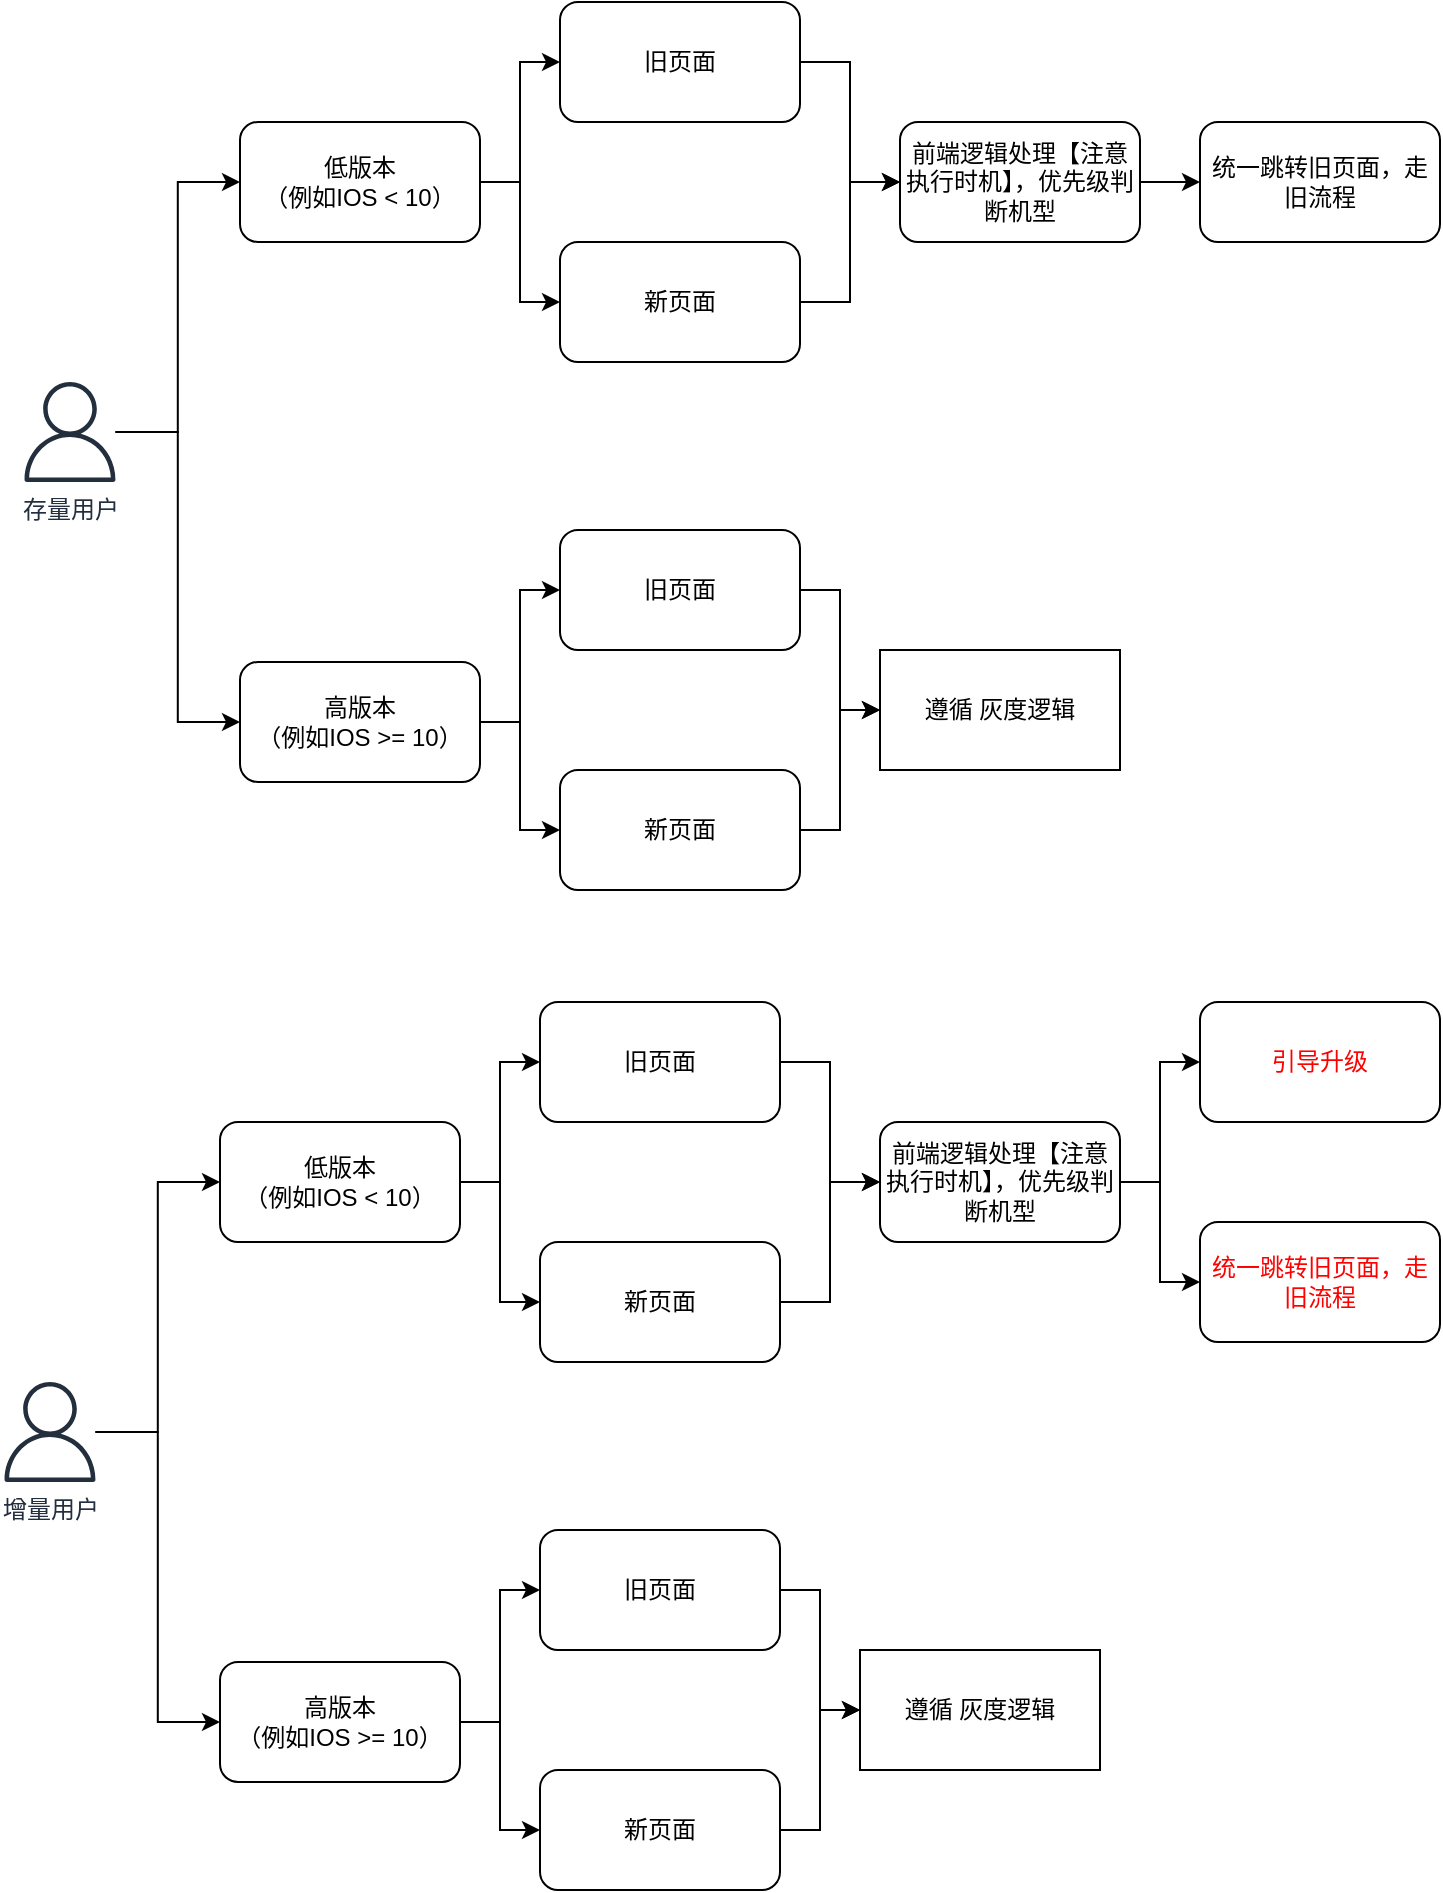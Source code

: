 <mxfile version="20.8.23" type="github">
  <diagram name="第 1 页" id="GjBEDHpOoYwPvvLWHBtA">
    <mxGraphModel dx="905" dy="1735" grid="1" gridSize="10" guides="1" tooltips="1" connect="1" arrows="1" fold="1" page="1" pageScale="1" pageWidth="827" pageHeight="1169" math="0" shadow="0">
      <root>
        <mxCell id="0" />
        <mxCell id="1" parent="0" />
        <mxCell id="6syj6s5cMVSccxYBOCFn-93" value="" style="group" vertex="1" connectable="0" parent="1">
          <mxGeometry x="80" y="370" width="720" height="444" as="geometry" />
        </mxCell>
        <mxCell id="6syj6s5cMVSccxYBOCFn-72" value="增量用户" style="sketch=0;outlineConnect=0;fontColor=#232F3E;gradientColor=none;fillColor=#232F3D;strokeColor=none;dashed=0;verticalLabelPosition=bottom;verticalAlign=top;align=center;html=1;fontSize=12;fontStyle=0;aspect=fixed;pointerEvents=1;shape=mxgraph.aws4.user;" vertex="1" parent="6syj6s5cMVSccxYBOCFn-93">
          <mxGeometry y="190" width="50" height="50" as="geometry" />
        </mxCell>
        <mxCell id="6syj6s5cMVSccxYBOCFn-75" value="低版本&lt;br&gt;（例如IOS &amp;lt; 10）" style="rounded=1;whiteSpace=wrap;html=1;" vertex="1" parent="6syj6s5cMVSccxYBOCFn-93">
          <mxGeometry x="110" y="60" width="120" height="60" as="geometry" />
        </mxCell>
        <mxCell id="6syj6s5cMVSccxYBOCFn-70" value="" style="edgeStyle=orthogonalEdgeStyle;rounded=0;orthogonalLoop=1;jettySize=auto;html=1;entryX=0;entryY=0.5;entryDx=0;entryDy=0;" edge="1" parent="6syj6s5cMVSccxYBOCFn-93" source="6syj6s5cMVSccxYBOCFn-72" target="6syj6s5cMVSccxYBOCFn-75">
          <mxGeometry relative="1" as="geometry">
            <mxPoint x="110" y="289" as="targetPoint" />
          </mxGeometry>
        </mxCell>
        <mxCell id="6syj6s5cMVSccxYBOCFn-78" value="高版本&lt;br&gt;（例如IOS &amp;gt;= 10）" style="rounded=1;whiteSpace=wrap;html=1;" vertex="1" parent="6syj6s5cMVSccxYBOCFn-93">
          <mxGeometry x="110" y="330" width="120" height="60" as="geometry" />
        </mxCell>
        <mxCell id="6syj6s5cMVSccxYBOCFn-71" style="edgeStyle=orthogonalEdgeStyle;rounded=0;orthogonalLoop=1;jettySize=auto;html=1;entryX=0;entryY=0.5;entryDx=0;entryDy=0;" edge="1" parent="6syj6s5cMVSccxYBOCFn-93" source="6syj6s5cMVSccxYBOCFn-72" target="6syj6s5cMVSccxYBOCFn-78">
          <mxGeometry relative="1" as="geometry" />
        </mxCell>
        <mxCell id="6syj6s5cMVSccxYBOCFn-80" value="前端逻辑处理【注意执行时机】，优先级判断机型" style="rounded=1;whiteSpace=wrap;html=1;" vertex="1" parent="6syj6s5cMVSccxYBOCFn-93">
          <mxGeometry x="440" y="60" width="120" height="60" as="geometry" />
        </mxCell>
        <mxCell id="6syj6s5cMVSccxYBOCFn-81" value="&lt;font color=&quot;#ff0000&quot;&gt;引导升级&lt;/font&gt;" style="rounded=1;whiteSpace=wrap;html=1;" vertex="1" parent="6syj6s5cMVSccxYBOCFn-93">
          <mxGeometry x="600" width="120" height="60" as="geometry" />
        </mxCell>
        <mxCell id="6syj6s5cMVSccxYBOCFn-79" value="" style="edgeStyle=orthogonalEdgeStyle;rounded=0;orthogonalLoop=1;jettySize=auto;html=1;" edge="1" parent="6syj6s5cMVSccxYBOCFn-93" source="6syj6s5cMVSccxYBOCFn-80" target="6syj6s5cMVSccxYBOCFn-81">
          <mxGeometry relative="1" as="geometry" />
        </mxCell>
        <mxCell id="6syj6s5cMVSccxYBOCFn-82" value="遵循 灰度逻辑" style="rounded=1;whiteSpace=wrap;html=1;arcSize=0;" vertex="1" parent="6syj6s5cMVSccxYBOCFn-93">
          <mxGeometry x="430" y="324" width="120" height="60" as="geometry" />
        </mxCell>
        <mxCell id="6syj6s5cMVSccxYBOCFn-83" style="edgeStyle=orthogonalEdgeStyle;rounded=0;orthogonalLoop=1;jettySize=auto;html=1;" edge="1" parent="6syj6s5cMVSccxYBOCFn-93" source="6syj6s5cMVSccxYBOCFn-84" target="6syj6s5cMVSccxYBOCFn-80">
          <mxGeometry relative="1" as="geometry" />
        </mxCell>
        <mxCell id="6syj6s5cMVSccxYBOCFn-84" value="旧页面" style="rounded=1;whiteSpace=wrap;html=1;" vertex="1" parent="6syj6s5cMVSccxYBOCFn-93">
          <mxGeometry x="270" width="120" height="60" as="geometry" />
        </mxCell>
        <mxCell id="6syj6s5cMVSccxYBOCFn-73" style="edgeStyle=orthogonalEdgeStyle;rounded=0;orthogonalLoop=1;jettySize=auto;html=1;entryX=0;entryY=0.5;entryDx=0;entryDy=0;" edge="1" parent="6syj6s5cMVSccxYBOCFn-93" source="6syj6s5cMVSccxYBOCFn-75" target="6syj6s5cMVSccxYBOCFn-84">
          <mxGeometry relative="1" as="geometry" />
        </mxCell>
        <mxCell id="6syj6s5cMVSccxYBOCFn-85" style="edgeStyle=orthogonalEdgeStyle;rounded=0;orthogonalLoop=1;jettySize=auto;html=1;entryX=0;entryY=0.5;entryDx=0;entryDy=0;" edge="1" parent="6syj6s5cMVSccxYBOCFn-93" source="6syj6s5cMVSccxYBOCFn-86" target="6syj6s5cMVSccxYBOCFn-80">
          <mxGeometry relative="1" as="geometry" />
        </mxCell>
        <mxCell id="6syj6s5cMVSccxYBOCFn-86" value="新页面" style="rounded=1;whiteSpace=wrap;html=1;" vertex="1" parent="6syj6s5cMVSccxYBOCFn-93">
          <mxGeometry x="270" y="120" width="120" height="60" as="geometry" />
        </mxCell>
        <mxCell id="6syj6s5cMVSccxYBOCFn-74" style="edgeStyle=orthogonalEdgeStyle;rounded=0;orthogonalLoop=1;jettySize=auto;html=1;entryX=0;entryY=0.5;entryDx=0;entryDy=0;" edge="1" parent="6syj6s5cMVSccxYBOCFn-93" source="6syj6s5cMVSccxYBOCFn-75" target="6syj6s5cMVSccxYBOCFn-86">
          <mxGeometry relative="1" as="geometry" />
        </mxCell>
        <mxCell id="6syj6s5cMVSccxYBOCFn-87" style="edgeStyle=orthogonalEdgeStyle;rounded=0;orthogonalLoop=1;jettySize=auto;html=1;entryX=0;entryY=0.5;entryDx=0;entryDy=0;" edge="1" parent="6syj6s5cMVSccxYBOCFn-93" source="6syj6s5cMVSccxYBOCFn-88" target="6syj6s5cMVSccxYBOCFn-82">
          <mxGeometry relative="1" as="geometry" />
        </mxCell>
        <mxCell id="6syj6s5cMVSccxYBOCFn-88" value="旧页面" style="rounded=1;whiteSpace=wrap;html=1;" vertex="1" parent="6syj6s5cMVSccxYBOCFn-93">
          <mxGeometry x="270" y="264" width="120" height="60" as="geometry" />
        </mxCell>
        <mxCell id="6syj6s5cMVSccxYBOCFn-76" style="edgeStyle=orthogonalEdgeStyle;rounded=0;orthogonalLoop=1;jettySize=auto;html=1;entryX=0;entryY=0.5;entryDx=0;entryDy=0;" edge="1" parent="6syj6s5cMVSccxYBOCFn-93" source="6syj6s5cMVSccxYBOCFn-78" target="6syj6s5cMVSccxYBOCFn-88">
          <mxGeometry relative="1" as="geometry" />
        </mxCell>
        <mxCell id="6syj6s5cMVSccxYBOCFn-89" style="edgeStyle=orthogonalEdgeStyle;rounded=0;orthogonalLoop=1;jettySize=auto;html=1;entryX=0;entryY=0.5;entryDx=0;entryDy=0;" edge="1" parent="6syj6s5cMVSccxYBOCFn-93" source="6syj6s5cMVSccxYBOCFn-90" target="6syj6s5cMVSccxYBOCFn-82">
          <mxGeometry relative="1" as="geometry" />
        </mxCell>
        <mxCell id="6syj6s5cMVSccxYBOCFn-90" value="新页面" style="rounded=1;whiteSpace=wrap;html=1;" vertex="1" parent="6syj6s5cMVSccxYBOCFn-93">
          <mxGeometry x="270" y="384" width="120" height="60" as="geometry" />
        </mxCell>
        <mxCell id="6syj6s5cMVSccxYBOCFn-77" style="edgeStyle=orthogonalEdgeStyle;rounded=0;orthogonalLoop=1;jettySize=auto;html=1;entryX=0;entryY=0.5;entryDx=0;entryDy=0;" edge="1" parent="6syj6s5cMVSccxYBOCFn-93" source="6syj6s5cMVSccxYBOCFn-78" target="6syj6s5cMVSccxYBOCFn-90">
          <mxGeometry relative="1" as="geometry" />
        </mxCell>
        <mxCell id="6syj6s5cMVSccxYBOCFn-91" value="&lt;font color=&quot;#ff0000&quot;&gt;统一跳转旧页面，走旧流程&lt;/font&gt;" style="rounded=1;whiteSpace=wrap;html=1;" vertex="1" parent="6syj6s5cMVSccxYBOCFn-93">
          <mxGeometry x="600" y="110" width="120" height="60" as="geometry" />
        </mxCell>
        <mxCell id="6syj6s5cMVSccxYBOCFn-92" style="edgeStyle=orthogonalEdgeStyle;rounded=0;orthogonalLoop=1;jettySize=auto;html=1;entryX=0;entryY=0.5;entryDx=0;entryDy=0;" edge="1" parent="6syj6s5cMVSccxYBOCFn-93" source="6syj6s5cMVSccxYBOCFn-80" target="6syj6s5cMVSccxYBOCFn-91">
          <mxGeometry relative="1" as="geometry" />
        </mxCell>
        <mxCell id="6syj6s5cMVSccxYBOCFn-94" value="" style="group" vertex="1" connectable="0" parent="1">
          <mxGeometry x="90" y="-130" width="710" height="444" as="geometry" />
        </mxCell>
        <mxCell id="6syj6s5cMVSccxYBOCFn-1" value="存量用户" style="sketch=0;outlineConnect=0;fontColor=#232F3E;gradientColor=none;fillColor=#232F3D;strokeColor=none;dashed=0;verticalLabelPosition=bottom;verticalAlign=top;align=center;html=1;fontSize=12;fontStyle=0;aspect=fixed;pointerEvents=1;shape=mxgraph.aws4.user;" vertex="1" parent="6syj6s5cMVSccxYBOCFn-94">
          <mxGeometry y="190" width="50" height="50" as="geometry" />
        </mxCell>
        <mxCell id="6syj6s5cMVSccxYBOCFn-6" value="低版本&lt;br&gt;（例如IOS &amp;lt; 10）" style="rounded=1;whiteSpace=wrap;html=1;" vertex="1" parent="6syj6s5cMVSccxYBOCFn-94">
          <mxGeometry x="110" y="60" width="120" height="60" as="geometry" />
        </mxCell>
        <mxCell id="6syj6s5cMVSccxYBOCFn-4" value="" style="edgeStyle=orthogonalEdgeStyle;rounded=0;orthogonalLoop=1;jettySize=auto;html=1;entryX=0;entryY=0.5;entryDx=0;entryDy=0;" edge="1" parent="6syj6s5cMVSccxYBOCFn-94" source="6syj6s5cMVSccxYBOCFn-1" target="6syj6s5cMVSccxYBOCFn-6">
          <mxGeometry relative="1" as="geometry">
            <mxPoint x="110" y="289" as="targetPoint" />
          </mxGeometry>
        </mxCell>
        <mxCell id="6syj6s5cMVSccxYBOCFn-8" value="高版本&lt;br&gt;（例如IOS &amp;gt;= 10）" style="rounded=1;whiteSpace=wrap;html=1;" vertex="1" parent="6syj6s5cMVSccxYBOCFn-94">
          <mxGeometry x="110" y="330" width="120" height="60" as="geometry" />
        </mxCell>
        <mxCell id="6syj6s5cMVSccxYBOCFn-29" style="edgeStyle=orthogonalEdgeStyle;rounded=0;orthogonalLoop=1;jettySize=auto;html=1;entryX=0;entryY=0.5;entryDx=0;entryDy=0;" edge="1" parent="6syj6s5cMVSccxYBOCFn-94" source="6syj6s5cMVSccxYBOCFn-1" target="6syj6s5cMVSccxYBOCFn-8">
          <mxGeometry relative="1" as="geometry" />
        </mxCell>
        <mxCell id="6syj6s5cMVSccxYBOCFn-10" value="前端逻辑处理【注意执行时机】，优先级判断机型" style="rounded=1;whiteSpace=wrap;html=1;" vertex="1" parent="6syj6s5cMVSccxYBOCFn-94">
          <mxGeometry x="440" y="60" width="120" height="60" as="geometry" />
        </mxCell>
        <mxCell id="6syj6s5cMVSccxYBOCFn-12" value="统一跳转旧页面，走旧流程" style="rounded=1;whiteSpace=wrap;html=1;" vertex="1" parent="6syj6s5cMVSccxYBOCFn-94">
          <mxGeometry x="590" y="60" width="120" height="60" as="geometry" />
        </mxCell>
        <mxCell id="6syj6s5cMVSccxYBOCFn-13" value="" style="edgeStyle=orthogonalEdgeStyle;rounded=0;orthogonalLoop=1;jettySize=auto;html=1;" edge="1" parent="6syj6s5cMVSccxYBOCFn-94" source="6syj6s5cMVSccxYBOCFn-10" target="6syj6s5cMVSccxYBOCFn-12">
          <mxGeometry relative="1" as="geometry" />
        </mxCell>
        <mxCell id="6syj6s5cMVSccxYBOCFn-14" value="遵循 灰度逻辑" style="rounded=1;whiteSpace=wrap;html=1;arcSize=0;" vertex="1" parent="6syj6s5cMVSccxYBOCFn-94">
          <mxGeometry x="430" y="324" width="120" height="60" as="geometry" />
        </mxCell>
        <mxCell id="6syj6s5cMVSccxYBOCFn-34" style="edgeStyle=orthogonalEdgeStyle;rounded=0;orthogonalLoop=1;jettySize=auto;html=1;" edge="1" parent="6syj6s5cMVSccxYBOCFn-94" source="6syj6s5cMVSccxYBOCFn-30" target="6syj6s5cMVSccxYBOCFn-10">
          <mxGeometry relative="1" as="geometry" />
        </mxCell>
        <mxCell id="6syj6s5cMVSccxYBOCFn-30" value="旧页面" style="rounded=1;whiteSpace=wrap;html=1;" vertex="1" parent="6syj6s5cMVSccxYBOCFn-94">
          <mxGeometry x="270" width="120" height="60" as="geometry" />
        </mxCell>
        <mxCell id="6syj6s5cMVSccxYBOCFn-32" style="edgeStyle=orthogonalEdgeStyle;rounded=0;orthogonalLoop=1;jettySize=auto;html=1;entryX=0;entryY=0.5;entryDx=0;entryDy=0;" edge="1" parent="6syj6s5cMVSccxYBOCFn-94" source="6syj6s5cMVSccxYBOCFn-6" target="6syj6s5cMVSccxYBOCFn-30">
          <mxGeometry relative="1" as="geometry" />
        </mxCell>
        <mxCell id="6syj6s5cMVSccxYBOCFn-35" style="edgeStyle=orthogonalEdgeStyle;rounded=0;orthogonalLoop=1;jettySize=auto;html=1;entryX=0;entryY=0.5;entryDx=0;entryDy=0;" edge="1" parent="6syj6s5cMVSccxYBOCFn-94" source="6syj6s5cMVSccxYBOCFn-31" target="6syj6s5cMVSccxYBOCFn-10">
          <mxGeometry relative="1" as="geometry" />
        </mxCell>
        <mxCell id="6syj6s5cMVSccxYBOCFn-31" value="新页面" style="rounded=1;whiteSpace=wrap;html=1;" vertex="1" parent="6syj6s5cMVSccxYBOCFn-94">
          <mxGeometry x="270" y="120" width="120" height="60" as="geometry" />
        </mxCell>
        <mxCell id="6syj6s5cMVSccxYBOCFn-33" style="edgeStyle=orthogonalEdgeStyle;rounded=0;orthogonalLoop=1;jettySize=auto;html=1;entryX=0;entryY=0.5;entryDx=0;entryDy=0;" edge="1" parent="6syj6s5cMVSccxYBOCFn-94" source="6syj6s5cMVSccxYBOCFn-6" target="6syj6s5cMVSccxYBOCFn-31">
          <mxGeometry relative="1" as="geometry" />
        </mxCell>
        <mxCell id="6syj6s5cMVSccxYBOCFn-41" style="edgeStyle=orthogonalEdgeStyle;rounded=0;orthogonalLoop=1;jettySize=auto;html=1;entryX=0;entryY=0.5;entryDx=0;entryDy=0;" edge="1" parent="6syj6s5cMVSccxYBOCFn-94" source="6syj6s5cMVSccxYBOCFn-37" target="6syj6s5cMVSccxYBOCFn-14">
          <mxGeometry relative="1" as="geometry" />
        </mxCell>
        <mxCell id="6syj6s5cMVSccxYBOCFn-37" value="旧页面" style="rounded=1;whiteSpace=wrap;html=1;" vertex="1" parent="6syj6s5cMVSccxYBOCFn-94">
          <mxGeometry x="270" y="264" width="120" height="60" as="geometry" />
        </mxCell>
        <mxCell id="6syj6s5cMVSccxYBOCFn-39" style="edgeStyle=orthogonalEdgeStyle;rounded=0;orthogonalLoop=1;jettySize=auto;html=1;entryX=0;entryY=0.5;entryDx=0;entryDy=0;" edge="1" parent="6syj6s5cMVSccxYBOCFn-94" source="6syj6s5cMVSccxYBOCFn-8" target="6syj6s5cMVSccxYBOCFn-37">
          <mxGeometry relative="1" as="geometry" />
        </mxCell>
        <mxCell id="6syj6s5cMVSccxYBOCFn-42" style="edgeStyle=orthogonalEdgeStyle;rounded=0;orthogonalLoop=1;jettySize=auto;html=1;entryX=0;entryY=0.5;entryDx=0;entryDy=0;" edge="1" parent="6syj6s5cMVSccxYBOCFn-94" source="6syj6s5cMVSccxYBOCFn-38" target="6syj6s5cMVSccxYBOCFn-14">
          <mxGeometry relative="1" as="geometry" />
        </mxCell>
        <mxCell id="6syj6s5cMVSccxYBOCFn-38" value="新页面" style="rounded=1;whiteSpace=wrap;html=1;" vertex="1" parent="6syj6s5cMVSccxYBOCFn-94">
          <mxGeometry x="270" y="384" width="120" height="60" as="geometry" />
        </mxCell>
        <mxCell id="6syj6s5cMVSccxYBOCFn-40" style="edgeStyle=orthogonalEdgeStyle;rounded=0;orthogonalLoop=1;jettySize=auto;html=1;entryX=0;entryY=0.5;entryDx=0;entryDy=0;" edge="1" parent="6syj6s5cMVSccxYBOCFn-94" source="6syj6s5cMVSccxYBOCFn-8" target="6syj6s5cMVSccxYBOCFn-38">
          <mxGeometry relative="1" as="geometry" />
        </mxCell>
      </root>
    </mxGraphModel>
  </diagram>
</mxfile>
